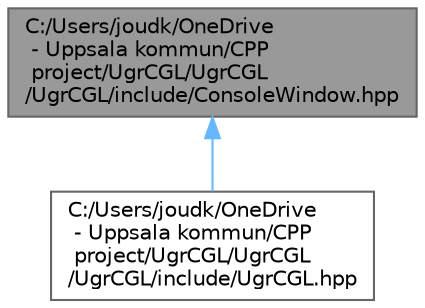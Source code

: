 digraph "C:/Users/joudk/OneDrive - Uppsala kommun/CPP project/UgrCGL/UgrCGL/UgrCGL/include/ConsoleWindow.hpp"
{
 // LATEX_PDF_SIZE
  bgcolor="transparent";
  edge [fontname=Helvetica,fontsize=10,labelfontname=Helvetica,labelfontsize=10];
  node [fontname=Helvetica,fontsize=10,shape=box,height=0.2,width=0.4];
  Node1 [id="Node000001",label="C:/Users/joudk/OneDrive\l - Uppsala kommun/CPP\l project/UgrCGL/UgrCGL\l/UgrCGL/include/ConsoleWindow.hpp",height=0.2,width=0.4,color="gray40", fillcolor="grey60", style="filled", fontcolor="black",tooltip=" "];
  Node1 -> Node2 [id="edge1_Node000001_Node000002",dir="back",color="steelblue1",style="solid",tooltip=" "];
  Node2 [id="Node000002",label="C:/Users/joudk/OneDrive\l - Uppsala kommun/CPP\l project/UgrCGL/UgrCGL\l/UgrCGL/include/UgrCGL.hpp",height=0.2,width=0.4,color="grey40", fillcolor="white", style="filled",URL="$_ugr_c_g_l_8hpp.html",tooltip=" "];
}
